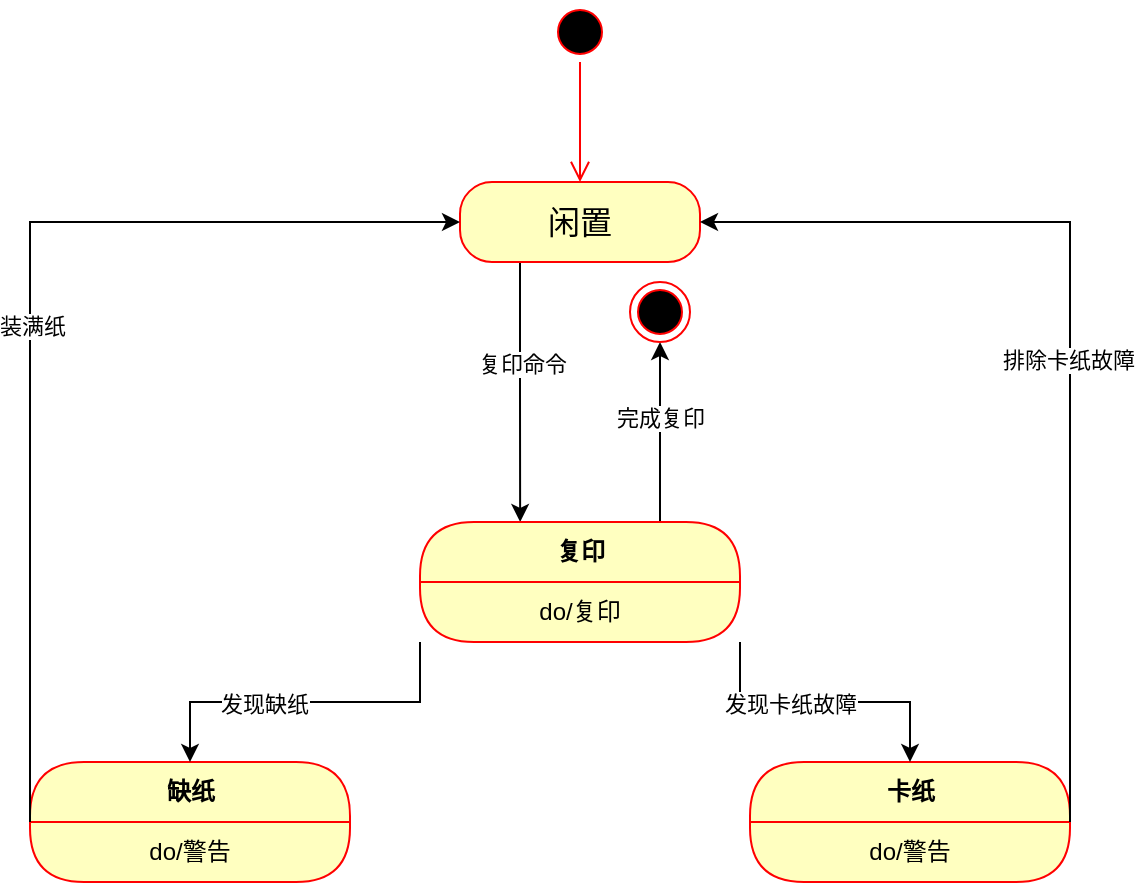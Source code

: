 <mxfile version="14.6.13" type="device"><diagram id="C6bwfAuc8oN9Zz2PCsE8" name="第 1 页"><mxGraphModel dx="1037" dy="599" grid="1" gridSize="10" guides="1" tooltips="1" connect="1" arrows="1" fold="1" page="1" pageScale="1" pageWidth="4681" pageHeight="3300" math="0" shadow="0"><root><mxCell id="0"/><mxCell id="1" parent="0"/><mxCell id="CXCKa5q7xg3DXEtCXwLI-29" value="" style="ellipse;html=1;shape=startState;fillColor=#000000;strokeColor=#ff0000;rounded=1;startSize=40;" vertex="1" parent="1"><mxGeometry x="850" y="500" width="30" height="30" as="geometry"/></mxCell><mxCell id="CXCKa5q7xg3DXEtCXwLI-30" value="" style="edgeStyle=orthogonalEdgeStyle;html=1;verticalAlign=bottom;endArrow=open;endSize=8;strokeColor=#ff0000;" edge="1" source="CXCKa5q7xg3DXEtCXwLI-29" parent="1"><mxGeometry relative="1" as="geometry"><mxPoint x="865" y="590" as="targetPoint"/></mxGeometry></mxCell><mxCell id="CXCKa5q7xg3DXEtCXwLI-36" style="edgeStyle=orthogonalEdgeStyle;rounded=0;orthogonalLoop=1;jettySize=auto;html=1;exitX=0.25;exitY=1;exitDx=0;exitDy=0;entryX=0.313;entryY=0;entryDx=0;entryDy=0;entryPerimeter=0;startSize=40;" edge="1" parent="1" source="CXCKa5q7xg3DXEtCXwLI-31" target="CXCKa5q7xg3DXEtCXwLI-33"><mxGeometry relative="1" as="geometry"/></mxCell><mxCell id="CXCKa5q7xg3DXEtCXwLI-39" value="复印命令" style="edgeLabel;html=1;align=center;verticalAlign=middle;resizable=0;points=[];" vertex="1" connectable="0" parent="CXCKa5q7xg3DXEtCXwLI-36"><mxGeometry x="-0.221" y="1" relative="1" as="geometry"><mxPoint as="offset"/></mxGeometry></mxCell><mxCell id="CXCKa5q7xg3DXEtCXwLI-31" value="&lt;font style=&quot;font-size: 16px&quot;&gt;闲置&lt;/font&gt;" style="rounded=1;whiteSpace=wrap;html=1;arcSize=40;fontColor=#000000;fillColor=#ffffc0;strokeColor=#ff0000;startSize=40;" vertex="1" parent="1"><mxGeometry x="805" y="590" width="120" height="40" as="geometry"/></mxCell><mxCell id="CXCKa5q7xg3DXEtCXwLI-37" style="edgeStyle=orthogonalEdgeStyle;rounded=0;orthogonalLoop=1;jettySize=auto;html=1;startSize=40;exitX=0.75;exitY=0;exitDx=0;exitDy=0;" edge="1" parent="1" source="CXCKa5q7xg3DXEtCXwLI-33"><mxGeometry relative="1" as="geometry"><mxPoint x="905" y="670" as="targetPoint"/><mxPoint x="905" y="740" as="sourcePoint"/><Array as="points"/></mxGeometry></mxCell><mxCell id="CXCKa5q7xg3DXEtCXwLI-40" value="完成复印" style="edgeLabel;html=1;align=center;verticalAlign=middle;resizable=0;points=[];" vertex="1" connectable="0" parent="CXCKa5q7xg3DXEtCXwLI-37"><mxGeometry x="-0.717" y="-1" relative="1" as="geometry"><mxPoint x="-1" y="-39" as="offset"/></mxGeometry></mxCell><mxCell id="CXCKa5q7xg3DXEtCXwLI-33" value="复印" style="swimlane;html=1;fontStyle=1;align=center;verticalAlign=middle;childLayout=stackLayout;horizontal=1;startSize=30;horizontalStack=0;resizeParent=0;resizeLast=1;container=0;fontColor=#000000;collapsible=0;rounded=1;arcSize=30;strokeColor=#ff0000;fillColor=#ffffc0;swimlaneFillColor=#ffffc0;dropTarget=0;" vertex="1" parent="1"><mxGeometry x="785" y="760" width="160" height="60" as="geometry"/></mxCell><mxCell id="CXCKa5q7xg3DXEtCXwLI-34" value="do/复印" style="text;html=1;strokeColor=none;fillColor=none;align=center;verticalAlign=middle;spacingLeft=4;spacingRight=4;whiteSpace=wrap;overflow=hidden;rotatable=0;fontColor=#000000;" vertex="1" parent="CXCKa5q7xg3DXEtCXwLI-33"><mxGeometry y="30" width="160" height="30" as="geometry"/></mxCell><mxCell id="CXCKa5q7xg3DXEtCXwLI-38" value="" style="ellipse;html=1;shape=endState;fillColor=#000000;strokeColor=#ff0000;rounded=1;startSize=40;" vertex="1" parent="1"><mxGeometry x="890" y="640" width="30" height="30" as="geometry"/></mxCell><mxCell id="CXCKa5q7xg3DXEtCXwLI-44" value="缺纸" style="swimlane;html=1;fontStyle=1;align=center;verticalAlign=middle;childLayout=stackLayout;horizontal=1;startSize=30;horizontalStack=0;resizeParent=0;resizeLast=1;container=0;fontColor=#000000;collapsible=0;rounded=1;arcSize=30;strokeColor=#ff0000;fillColor=#ffffc0;swimlaneFillColor=#ffffc0;dropTarget=0;" vertex="1" parent="1"><mxGeometry x="590" y="880" width="160" height="60" as="geometry"/></mxCell><mxCell id="CXCKa5q7xg3DXEtCXwLI-45" value="do/警告" style="text;html=1;strokeColor=none;fillColor=none;align=center;verticalAlign=middle;spacingLeft=4;spacingRight=4;whiteSpace=wrap;overflow=hidden;rotatable=0;fontColor=#000000;" vertex="1" parent="CXCKa5q7xg3DXEtCXwLI-44"><mxGeometry y="30" width="160" height="30" as="geometry"/></mxCell><mxCell id="CXCKa5q7xg3DXEtCXwLI-46" value="卡纸" style="swimlane;html=1;fontStyle=1;align=center;verticalAlign=middle;childLayout=stackLayout;horizontal=1;startSize=30;horizontalStack=0;resizeParent=0;resizeLast=1;container=0;fontColor=#000000;collapsible=0;rounded=1;arcSize=30;strokeColor=#ff0000;fillColor=#ffffc0;swimlaneFillColor=#ffffc0;dropTarget=0;" vertex="1" parent="1"><mxGeometry x="950" y="880" width="160" height="60" as="geometry"/></mxCell><mxCell id="CXCKa5q7xg3DXEtCXwLI-47" value="do/警告" style="text;html=1;strokeColor=none;fillColor=none;align=center;verticalAlign=middle;spacingLeft=4;spacingRight=4;whiteSpace=wrap;overflow=hidden;rotatable=0;fontColor=#000000;" vertex="1" parent="CXCKa5q7xg3DXEtCXwLI-46"><mxGeometry y="30" width="160" height="30" as="geometry"/></mxCell><mxCell id="CXCKa5q7xg3DXEtCXwLI-48" style="edgeStyle=orthogonalEdgeStyle;rounded=0;orthogonalLoop=1;jettySize=auto;html=1;exitX=0;exitY=1;exitDx=0;exitDy=0;entryX=0.5;entryY=0;entryDx=0;entryDy=0;startSize=40;" edge="1" parent="1" source="CXCKa5q7xg3DXEtCXwLI-34" target="CXCKa5q7xg3DXEtCXwLI-44"><mxGeometry relative="1" as="geometry"/></mxCell><mxCell id="CXCKa5q7xg3DXEtCXwLI-49" value="发现缺纸" style="edgeLabel;html=1;align=center;verticalAlign=middle;resizable=0;points=[];" vertex="1" connectable="0" parent="CXCKa5q7xg3DXEtCXwLI-48"><mxGeometry x="0.235" y="1" relative="1" as="geometry"><mxPoint as="offset"/></mxGeometry></mxCell><mxCell id="CXCKa5q7xg3DXEtCXwLI-50" style="edgeStyle=orthogonalEdgeStyle;rounded=0;orthogonalLoop=1;jettySize=auto;html=1;exitX=1;exitY=1;exitDx=0;exitDy=0;entryX=0.5;entryY=0;entryDx=0;entryDy=0;startSize=40;" edge="1" parent="1" source="CXCKa5q7xg3DXEtCXwLI-34" target="CXCKa5q7xg3DXEtCXwLI-46"><mxGeometry relative="1" as="geometry"/></mxCell><mxCell id="CXCKa5q7xg3DXEtCXwLI-51" value="发现卡纸故障" style="edgeLabel;html=1;align=center;verticalAlign=middle;resizable=0;points=[];" vertex="1" connectable="0" parent="CXCKa5q7xg3DXEtCXwLI-50"><mxGeometry x="-0.243" y="-1" relative="1" as="geometry"><mxPoint as="offset"/></mxGeometry></mxCell><mxCell id="CXCKa5q7xg3DXEtCXwLI-52" style="edgeStyle=orthogonalEdgeStyle;rounded=0;orthogonalLoop=1;jettySize=auto;html=1;exitX=0;exitY=0;exitDx=0;exitDy=0;entryX=0;entryY=0.5;entryDx=0;entryDy=0;startSize=40;" edge="1" parent="1" source="CXCKa5q7xg3DXEtCXwLI-45" target="CXCKa5q7xg3DXEtCXwLI-31"><mxGeometry relative="1" as="geometry"/></mxCell><mxCell id="CXCKa5q7xg3DXEtCXwLI-53" value="装满纸" style="edgeLabel;html=1;align=center;verticalAlign=middle;resizable=0;points=[];" vertex="1" connectable="0" parent="CXCKa5q7xg3DXEtCXwLI-52"><mxGeometry x="-0.034" y="-1" relative="1" as="geometry"><mxPoint as="offset"/></mxGeometry></mxCell><mxCell id="CXCKa5q7xg3DXEtCXwLI-54" style="edgeStyle=orthogonalEdgeStyle;rounded=0;orthogonalLoop=1;jettySize=auto;html=1;exitX=1;exitY=0;exitDx=0;exitDy=0;entryX=1;entryY=0.5;entryDx=0;entryDy=0;startSize=40;" edge="1" parent="1" source="CXCKa5q7xg3DXEtCXwLI-47" target="CXCKa5q7xg3DXEtCXwLI-31"><mxGeometry relative="1" as="geometry"/></mxCell><mxCell id="CXCKa5q7xg3DXEtCXwLI-55" value="排除卡纸故障" style="edgeLabel;html=1;align=center;verticalAlign=middle;resizable=0;points=[];" vertex="1" connectable="0" parent="CXCKa5q7xg3DXEtCXwLI-54"><mxGeometry x="-0.048" y="1" relative="1" as="geometry"><mxPoint as="offset"/></mxGeometry></mxCell></root></mxGraphModel></diagram></mxfile>